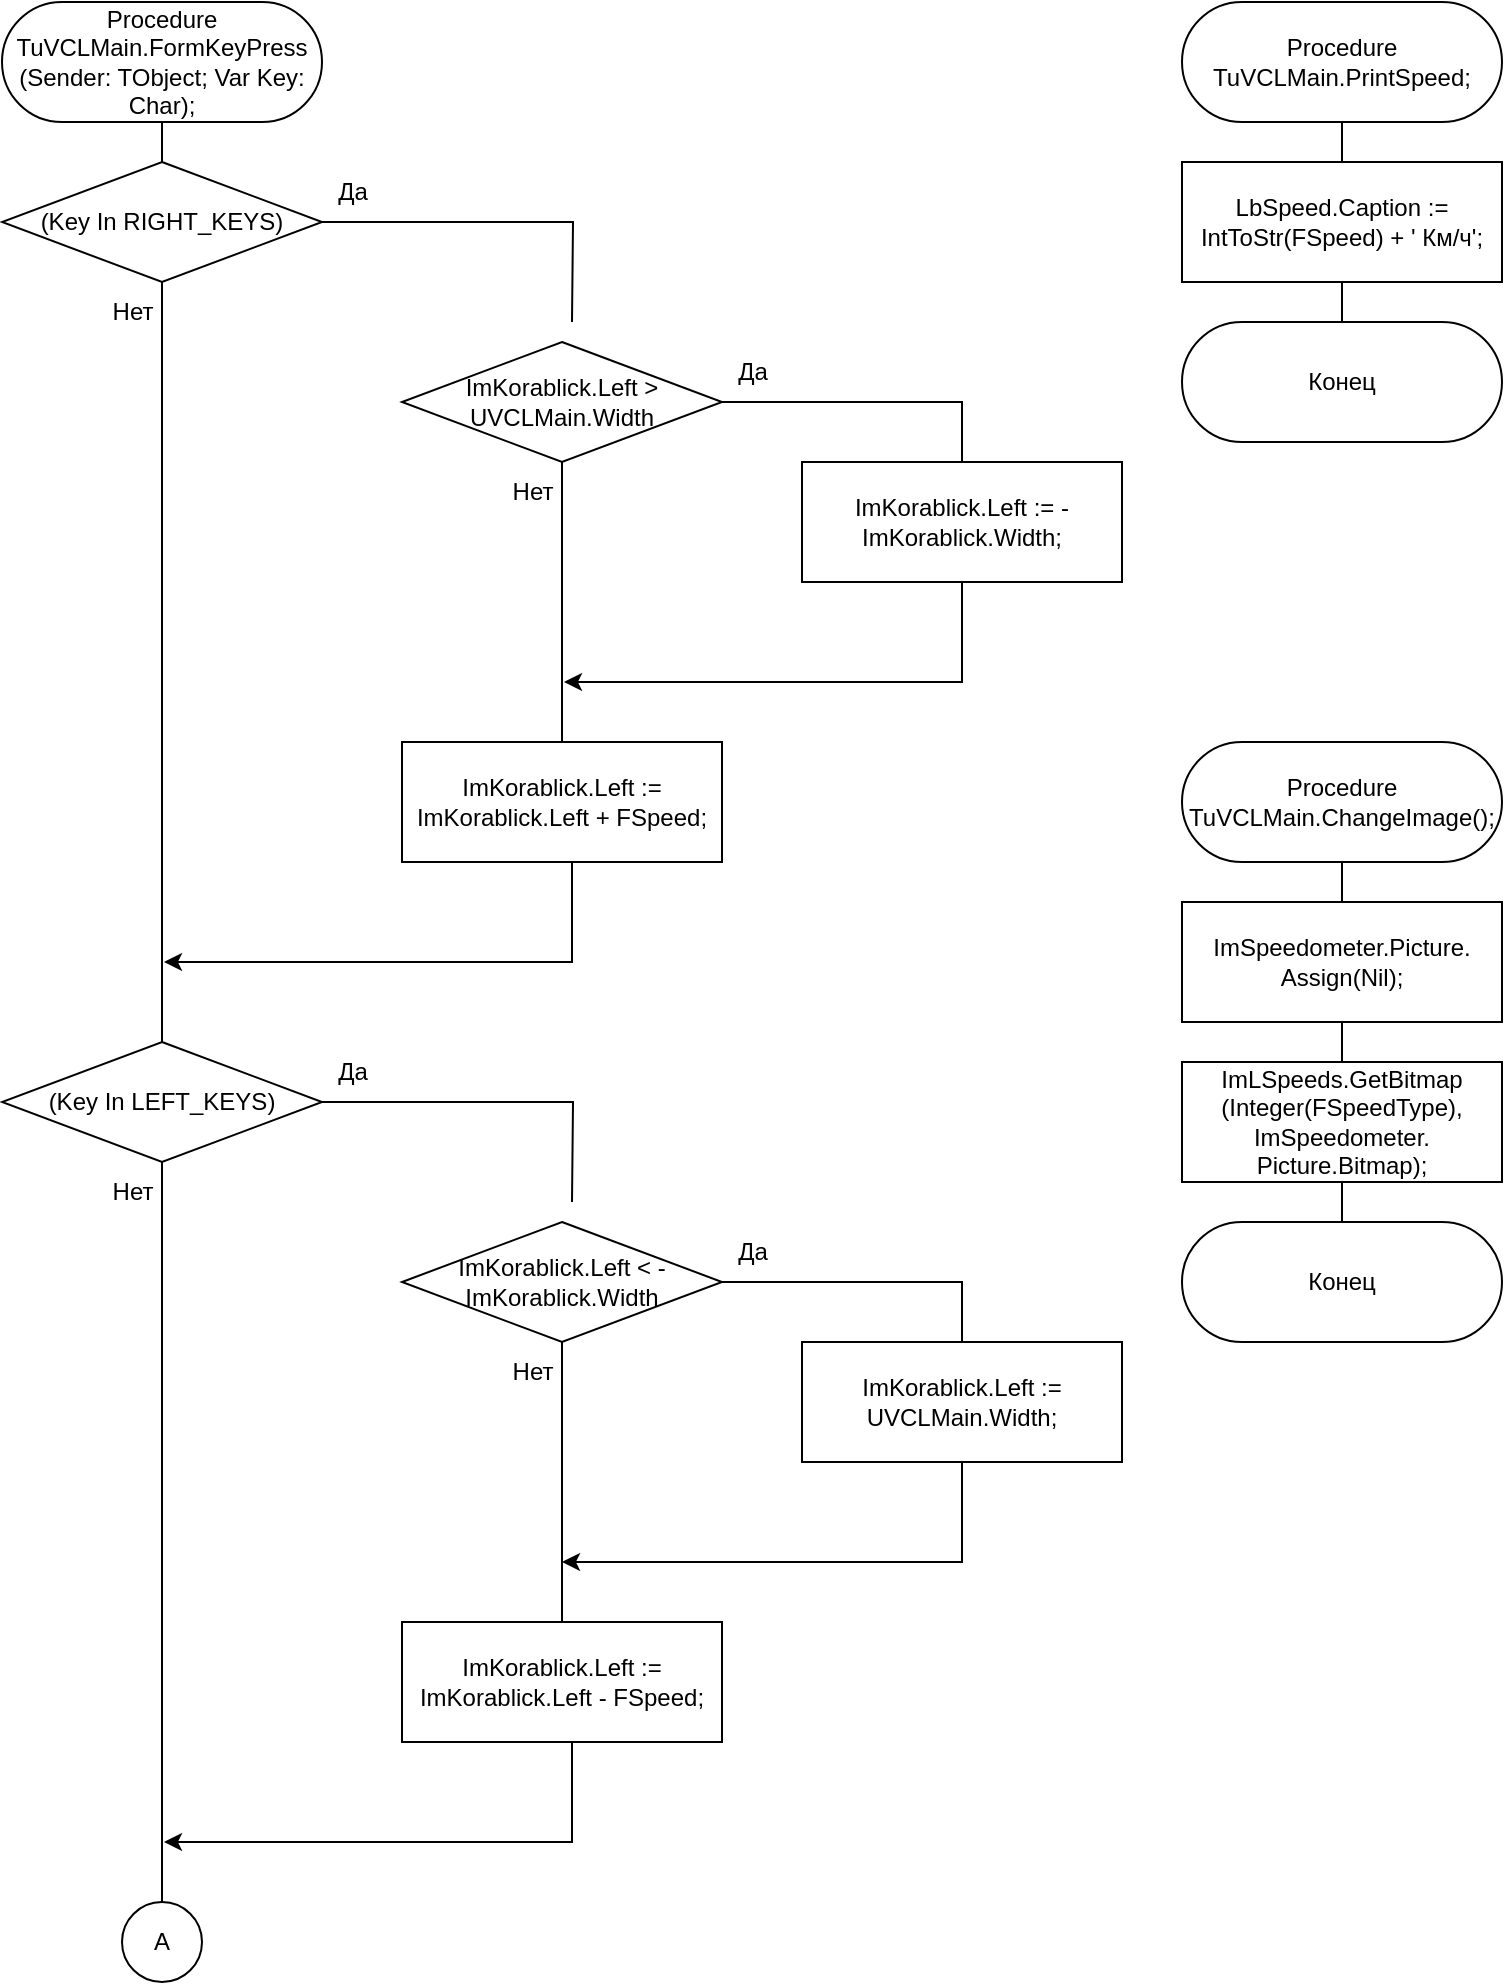 <mxfile version="24.0.7" type="device" pages="2">
  <diagram name="Page-1" id="whvgDVyBcfYiKZ6cNrWw">
    <mxGraphModel dx="2074" dy="1124" grid="1" gridSize="10" guides="1" tooltips="1" connect="1" arrows="1" fold="1" page="1" pageScale="1" pageWidth="827" pageHeight="1169" math="0" shadow="0">
      <root>
        <mxCell id="0" />
        <mxCell id="1" parent="0" />
        <mxCell id="b1GXDq0GK6ANwzT-XIJb-61" style="edgeStyle=orthogonalEdgeStyle;rounded=0;orthogonalLoop=1;jettySize=auto;html=1;entryX=0.5;entryY=0;entryDx=0;entryDy=0;endArrow=none;endFill=0;" parent="1" source="b1GXDq0GK6ANwzT-XIJb-1" target="b1GXDq0GK6ANwzT-XIJb-54" edge="1">
          <mxGeometry relative="1" as="geometry" />
        </mxCell>
        <mxCell id="b1GXDq0GK6ANwzT-XIJb-1" value="Procedure TuVCLMain.FormKeyPress&lt;div&gt;(Sender: TObject; Var Key: Char);&lt;/div&gt;" style="rounded=1;whiteSpace=wrap;html=1;arcSize=50;" parent="1" vertex="1">
          <mxGeometry x="40" y="40" width="160" height="60" as="geometry" />
        </mxCell>
        <mxCell id="b1GXDq0GK6ANwzT-XIJb-2" style="edgeStyle=orthogonalEdgeStyle;rounded=0;orthogonalLoop=1;jettySize=auto;html=1;entryX=0.5;entryY=0;entryDx=0;entryDy=0;endArrow=none;endFill=0;" parent="1" source="b1GXDq0GK6ANwzT-XIJb-3" edge="1">
          <mxGeometry relative="1" as="geometry">
            <mxPoint x="325" y="200" as="targetPoint" />
          </mxGeometry>
        </mxCell>
        <mxCell id="b1GXDq0GK6ANwzT-XIJb-3" value="(Key In RIGHT_KEYS)" style="rhombus;whiteSpace=wrap;html=1;" parent="1" vertex="1">
          <mxGeometry x="40" y="120" width="160" height="60" as="geometry" />
        </mxCell>
        <mxCell id="b1GXDq0GK6ANwzT-XIJb-5" value="" style="endArrow=classic;html=1;rounded=0;exitX=0.5;exitY=1;exitDx=0;exitDy=0;" parent="1" edge="1">
          <mxGeometry width="50" height="50" relative="1" as="geometry">
            <mxPoint x="325" y="470" as="sourcePoint" />
            <mxPoint x="121" y="520" as="targetPoint" />
            <Array as="points">
              <mxPoint x="325" y="520" />
            </Array>
          </mxGeometry>
        </mxCell>
        <mxCell id="b1GXDq0GK6ANwzT-XIJb-6" value="Да" style="text;html=1;align=center;verticalAlign=middle;resizable=0;points=[];autosize=1;strokeColor=none;fillColor=none;" parent="1" vertex="1">
          <mxGeometry x="195" y="120" width="40" height="30" as="geometry" />
        </mxCell>
        <mxCell id="b1GXDq0GK6ANwzT-XIJb-7" value="Нет" style="text;html=1;align=center;verticalAlign=middle;resizable=0;points=[];autosize=1;strokeColor=none;fillColor=none;" parent="1" vertex="1">
          <mxGeometry x="85" y="180" width="40" height="30" as="geometry" />
        </mxCell>
        <mxCell id="b1GXDq0GK6ANwzT-XIJb-8" style="edgeStyle=orthogonalEdgeStyle;rounded=0;orthogonalLoop=1;jettySize=auto;html=1;entryX=0.5;entryY=0;entryDx=0;entryDy=0;endArrow=none;endFill=0;" parent="1" source="b1GXDq0GK6ANwzT-XIJb-9" target="b1GXDq0GK6ANwzT-XIJb-14" edge="1">
          <mxGeometry relative="1" as="geometry">
            <mxPoint x="525" y="290" as="targetPoint" />
          </mxGeometry>
        </mxCell>
        <mxCell id="b1GXDq0GK6ANwzT-XIJb-17" style="edgeStyle=orthogonalEdgeStyle;rounded=0;orthogonalLoop=1;jettySize=auto;html=1;exitX=0.5;exitY=1;exitDx=0;exitDy=0;entryX=0.5;entryY=0;entryDx=0;entryDy=0;endArrow=none;endFill=0;" parent="1" source="b1GXDq0GK6ANwzT-XIJb-9" target="b1GXDq0GK6ANwzT-XIJb-16" edge="1">
          <mxGeometry relative="1" as="geometry" />
        </mxCell>
        <mxCell id="b1GXDq0GK6ANwzT-XIJb-9" value="ImKorablick.Left &amp;gt; UVCLMain.Width" style="rhombus;whiteSpace=wrap;html=1;" parent="1" vertex="1">
          <mxGeometry x="240" y="210" width="160" height="60" as="geometry" />
        </mxCell>
        <mxCell id="b1GXDq0GK6ANwzT-XIJb-11" value="" style="endArrow=classic;html=1;rounded=0;exitX=0.5;exitY=1;exitDx=0;exitDy=0;" parent="1" source="b1GXDq0GK6ANwzT-XIJb-14" edge="1">
          <mxGeometry width="50" height="50" relative="1" as="geometry">
            <mxPoint x="525" y="330" as="sourcePoint" />
            <mxPoint x="321" y="380" as="targetPoint" />
            <Array as="points">
              <mxPoint x="520" y="380" />
            </Array>
          </mxGeometry>
        </mxCell>
        <mxCell id="b1GXDq0GK6ANwzT-XIJb-12" value="Да" style="text;html=1;align=center;verticalAlign=middle;resizable=0;points=[];autosize=1;strokeColor=none;fillColor=none;" parent="1" vertex="1">
          <mxGeometry x="395" y="210" width="40" height="30" as="geometry" />
        </mxCell>
        <mxCell id="b1GXDq0GK6ANwzT-XIJb-13" value="Нет" style="text;html=1;align=center;verticalAlign=middle;resizable=0;points=[];autosize=1;strokeColor=none;fillColor=none;" parent="1" vertex="1">
          <mxGeometry x="285" y="270" width="40" height="30" as="geometry" />
        </mxCell>
        <mxCell id="b1GXDq0GK6ANwzT-XIJb-14" value="ImKorablick.Left := -ImKorablick.Width;" style="rounded=0;whiteSpace=wrap;html=1;" parent="1" vertex="1">
          <mxGeometry x="440" y="270" width="160" height="60" as="geometry" />
        </mxCell>
        <mxCell id="b1GXDq0GK6ANwzT-XIJb-16" value="ImKorablick.Left := ImKorablick.Left + FSpeed;" style="rounded=0;whiteSpace=wrap;html=1;" parent="1" vertex="1">
          <mxGeometry x="240" y="410" width="160" height="60" as="geometry" />
        </mxCell>
        <mxCell id="b1GXDq0GK6ANwzT-XIJb-18" style="edgeStyle=orthogonalEdgeStyle;rounded=0;orthogonalLoop=1;jettySize=auto;html=1;entryX=0.5;entryY=0;entryDx=0;entryDy=0;endArrow=none;endFill=0;" parent="1" source="b1GXDq0GK6ANwzT-XIJb-19" edge="1">
          <mxGeometry relative="1" as="geometry">
            <mxPoint x="325" y="640" as="targetPoint" />
          </mxGeometry>
        </mxCell>
        <mxCell id="b1GXDq0GK6ANwzT-XIJb-19" value="(Key In LEFT_KEYS)" style="rhombus;whiteSpace=wrap;html=1;" parent="1" vertex="1">
          <mxGeometry x="40" y="560" width="160" height="60" as="geometry" />
        </mxCell>
        <mxCell id="b1GXDq0GK6ANwzT-XIJb-20" value="" style="endArrow=classic;html=1;rounded=0;exitX=0.5;exitY=1;exitDx=0;exitDy=0;" parent="1" edge="1">
          <mxGeometry width="50" height="50" relative="1" as="geometry">
            <mxPoint x="325" y="910" as="sourcePoint" />
            <mxPoint x="121" y="960" as="targetPoint" />
            <Array as="points">
              <mxPoint x="325" y="960" />
            </Array>
          </mxGeometry>
        </mxCell>
        <mxCell id="b1GXDq0GK6ANwzT-XIJb-21" value="Да" style="text;html=1;align=center;verticalAlign=middle;resizable=0;points=[];autosize=1;strokeColor=none;fillColor=none;" parent="1" vertex="1">
          <mxGeometry x="195" y="560" width="40" height="30" as="geometry" />
        </mxCell>
        <mxCell id="b1GXDq0GK6ANwzT-XIJb-22" value="Нет" style="text;html=1;align=center;verticalAlign=middle;resizable=0;points=[];autosize=1;strokeColor=none;fillColor=none;" parent="1" vertex="1">
          <mxGeometry x="85" y="620" width="40" height="30" as="geometry" />
        </mxCell>
        <mxCell id="b1GXDq0GK6ANwzT-XIJb-23" style="edgeStyle=orthogonalEdgeStyle;rounded=0;orthogonalLoop=1;jettySize=auto;html=1;entryX=0.5;entryY=0;entryDx=0;entryDy=0;endArrow=none;endFill=0;" parent="1" source="b1GXDq0GK6ANwzT-XIJb-25" target="b1GXDq0GK6ANwzT-XIJb-29" edge="1">
          <mxGeometry relative="1" as="geometry">
            <mxPoint x="525" y="730" as="targetPoint" />
          </mxGeometry>
        </mxCell>
        <mxCell id="b1GXDq0GK6ANwzT-XIJb-24" style="edgeStyle=orthogonalEdgeStyle;rounded=0;orthogonalLoop=1;jettySize=auto;html=1;exitX=0.5;exitY=1;exitDx=0;exitDy=0;entryX=0.5;entryY=0;entryDx=0;entryDy=0;endArrow=none;endFill=0;" parent="1" source="b1GXDq0GK6ANwzT-XIJb-25" target="b1GXDq0GK6ANwzT-XIJb-30" edge="1">
          <mxGeometry relative="1" as="geometry" />
        </mxCell>
        <mxCell id="b1GXDq0GK6ANwzT-XIJb-25" value="ImKorablick.Left &amp;lt; -ImKorablick.Width" style="rhombus;whiteSpace=wrap;html=1;" parent="1" vertex="1">
          <mxGeometry x="240" y="650" width="160" height="60" as="geometry" />
        </mxCell>
        <mxCell id="b1GXDq0GK6ANwzT-XIJb-26" value="" style="endArrow=classic;html=1;rounded=0;exitX=0.5;exitY=1;exitDx=0;exitDy=0;" parent="1" source="b1GXDq0GK6ANwzT-XIJb-29" edge="1">
          <mxGeometry width="50" height="50" relative="1" as="geometry">
            <mxPoint x="525" y="770" as="sourcePoint" />
            <mxPoint x="320" y="820" as="targetPoint" />
            <Array as="points">
              <mxPoint x="520" y="820" />
            </Array>
          </mxGeometry>
        </mxCell>
        <mxCell id="b1GXDq0GK6ANwzT-XIJb-27" value="Да" style="text;html=1;align=center;verticalAlign=middle;resizable=0;points=[];autosize=1;strokeColor=none;fillColor=none;" parent="1" vertex="1">
          <mxGeometry x="395" y="650" width="40" height="30" as="geometry" />
        </mxCell>
        <mxCell id="b1GXDq0GK6ANwzT-XIJb-28" value="Нет" style="text;html=1;align=center;verticalAlign=middle;resizable=0;points=[];autosize=1;strokeColor=none;fillColor=none;" parent="1" vertex="1">
          <mxGeometry x="285" y="710" width="40" height="30" as="geometry" />
        </mxCell>
        <mxCell id="b1GXDq0GK6ANwzT-XIJb-29" value="ImKorablick.Left := UVCLMain.Width;" style="rounded=0;whiteSpace=wrap;html=1;" parent="1" vertex="1">
          <mxGeometry x="440" y="710" width="160" height="60" as="geometry" />
        </mxCell>
        <mxCell id="b1GXDq0GK6ANwzT-XIJb-30" value="ImKorablick.Left := ImKorablick.Left - FSpeed;" style="rounded=0;whiteSpace=wrap;html=1;" parent="1" vertex="1">
          <mxGeometry x="240" y="850" width="160" height="60" as="geometry" />
        </mxCell>
        <mxCell id="b1GXDq0GK6ANwzT-XIJb-54" value="A" style="ellipse;whiteSpace=wrap;html=1;aspect=fixed;" parent="1" vertex="1">
          <mxGeometry x="100" y="990" width="40" height="40" as="geometry" />
        </mxCell>
        <mxCell id="b1GXDq0GK6ANwzT-XIJb-65" style="edgeStyle=orthogonalEdgeStyle;rounded=0;orthogonalLoop=1;jettySize=auto;html=1;exitX=0.5;exitY=1;exitDx=0;exitDy=0;entryX=0.5;entryY=0;entryDx=0;entryDy=0;endArrow=none;endFill=0;" parent="1" source="b1GXDq0GK6ANwzT-XIJb-62" target="b1GXDq0GK6ANwzT-XIJb-64" edge="1">
          <mxGeometry relative="1" as="geometry" />
        </mxCell>
        <mxCell id="b1GXDq0GK6ANwzT-XIJb-62" value="Procedure TuVCLMain.PrintSpeed;" style="rounded=1;whiteSpace=wrap;html=1;arcSize=50;" parent="1" vertex="1">
          <mxGeometry x="630" y="40" width="160" height="60" as="geometry" />
        </mxCell>
        <mxCell id="b1GXDq0GK6ANwzT-XIJb-63" value="LbSpeed.Caption := IntToStr(FSpeed) + &#39; Км/ч&#39;;" style="rounded=0;whiteSpace=wrap;html=1;" parent="1" vertex="1">
          <mxGeometry x="630" y="120" width="160" height="60" as="geometry" />
        </mxCell>
        <mxCell id="b1GXDq0GK6ANwzT-XIJb-64" value="Конец" style="rounded=1;whiteSpace=wrap;html=1;arcSize=50;" parent="1" vertex="1">
          <mxGeometry x="630" y="200" width="160" height="60" as="geometry" />
        </mxCell>
        <mxCell id="b1GXDq0GK6ANwzT-XIJb-67" style="edgeStyle=orthogonalEdgeStyle;rounded=0;orthogonalLoop=1;jettySize=auto;html=1;exitX=0.5;exitY=1;exitDx=0;exitDy=0;entryX=0.5;entryY=0;entryDx=0;entryDy=0;endArrow=none;endFill=0;" parent="1" source="b1GXDq0GK6ANwzT-XIJb-68" target="b1GXDq0GK6ANwzT-XIJb-70" edge="1">
          <mxGeometry relative="1" as="geometry" />
        </mxCell>
        <mxCell id="b1GXDq0GK6ANwzT-XIJb-68" value="Procedure TuVCLMain.ChangeImage();" style="rounded=1;whiteSpace=wrap;html=1;arcSize=50;" parent="1" vertex="1">
          <mxGeometry x="630" y="410" width="160" height="60" as="geometry" />
        </mxCell>
        <mxCell id="b1GXDq0GK6ANwzT-XIJb-69" value="ImSpeedometer.Picture.&lt;div&gt;Assign(Nil);&lt;/div&gt;" style="rounded=0;whiteSpace=wrap;html=1;" parent="1" vertex="1">
          <mxGeometry x="630" y="490" width="160" height="60" as="geometry" />
        </mxCell>
        <mxCell id="b1GXDq0GK6ANwzT-XIJb-70" value="Конец" style="rounded=1;whiteSpace=wrap;html=1;arcSize=50;" parent="1" vertex="1">
          <mxGeometry x="630" y="650" width="160" height="60" as="geometry" />
        </mxCell>
        <mxCell id="b1GXDq0GK6ANwzT-XIJb-71" value="ImLSpeeds.GetBitmap&lt;div&gt;(Integer(FSpeedType), ImSpeedometer.&lt;/div&gt;&lt;div&gt;Picture.Bitmap);&lt;br&gt;&lt;/div&gt;" style="rounded=0;whiteSpace=wrap;html=1;" parent="1" vertex="1">
          <mxGeometry x="630" y="570" width="160" height="60" as="geometry" />
        </mxCell>
      </root>
    </mxGraphModel>
  </diagram>
  <diagram id="_7lYBly9H7rN-q_ESGsE" name="Page-2">
    <mxGraphModel dx="1247" dy="1124" grid="1" gridSize="10" guides="1" tooltips="1" connect="1" arrows="1" fold="1" page="1" pageScale="1" pageWidth="827" pageHeight="1169" math="0" shadow="0">
      <root>
        <mxCell id="0" />
        <mxCell id="1" parent="0" />
        <mxCell id="Z8iygIkLX0eHPkNNi4Ku-1" style="edgeStyle=orthogonalEdgeStyle;rounded=0;orthogonalLoop=1;jettySize=auto;html=1;entryX=0.5;entryY=0;entryDx=0;entryDy=0;endArrow=none;endFill=0;" parent="1" source="Z8iygIkLX0eHPkNNi4Ku-3" edge="1">
          <mxGeometry relative="1" as="geometry">
            <mxPoint x="1336" y="185" as="targetPoint" />
          </mxGeometry>
        </mxCell>
        <mxCell id="Z8iygIkLX0eHPkNNi4Ku-2" style="edgeStyle=orthogonalEdgeStyle;rounded=0;orthogonalLoop=1;jettySize=auto;html=1;exitX=0.5;exitY=1;exitDx=0;exitDy=0;entryX=0.5;entryY=0;entryDx=0;entryDy=0;endArrow=none;endFill=0;" parent="1" source="Z8iygIkLX0eHPkNNi4Ku-3" target="Z8iygIkLX0eHPkNNi4Ku-13" edge="1">
          <mxGeometry relative="1" as="geometry" />
        </mxCell>
        <mxCell id="Z8iygIkLX0eHPkNNi4Ku-3" value="" style="rhombus;whiteSpace=wrap;html=1;" parent="1" vertex="1">
          <mxGeometry x="1050" y="110" width="160" height="60" as="geometry" />
        </mxCell>
        <mxCell id="Z8iygIkLX0eHPkNNi4Ku-4" value="" style="endArrow=classic;html=1;rounded=0;exitX=0.5;exitY=1;exitDx=0;exitDy=0;" parent="1" edge="1">
          <mxGeometry width="50" height="50" relative="1" as="geometry">
            <mxPoint x="1335" y="230" as="sourcePoint" />
            <mxPoint x="1135" y="280" as="targetPoint" />
            <Array as="points">
              <mxPoint x="1335" y="280" />
            </Array>
          </mxGeometry>
        </mxCell>
        <mxCell id="Z8iygIkLX0eHPkNNi4Ku-5" value="Да" style="text;html=1;align=center;verticalAlign=middle;resizable=0;points=[];autosize=1;strokeColor=none;fillColor=none;" parent="1" vertex="1">
          <mxGeometry x="1205" y="110" width="40" height="30" as="geometry" />
        </mxCell>
        <mxCell id="Z8iygIkLX0eHPkNNi4Ku-6" value="Нет" style="text;html=1;align=center;verticalAlign=middle;resizable=0;points=[];autosize=1;strokeColor=none;fillColor=none;" parent="1" vertex="1">
          <mxGeometry x="1095" y="170" width="40" height="30" as="geometry" />
        </mxCell>
        <mxCell id="Z8iygIkLX0eHPkNNi4Ku-7" value="" style="strokeWidth=1;html=1;shape=mxgraph.flowchart.annotation_2;align=left;labelPosition=right;pointerEvents=1;rotation=-180;" parent="1" vertex="1">
          <mxGeometry x="980" y="110" width="40" height="60" as="geometry" />
        </mxCell>
        <mxCell id="Z8iygIkLX0eHPkNNi4Ku-8" style="edgeStyle=orthogonalEdgeStyle;rounded=0;orthogonalLoop=1;jettySize=auto;html=1;entryX=0;entryY=0.5;entryDx=0;entryDy=0;entryPerimeter=0;dashed=1;dashPattern=8 8;endArrow=none;endFill=0;" parent="1" source="Z8iygIkLX0eHPkNNi4Ku-3" target="Z8iygIkLX0eHPkNNi4Ku-7" edge="1">
          <mxGeometry relative="1" as="geometry" />
        </mxCell>
        <mxCell id="Z8iygIkLX0eHPkNNi4Ku-9" value="(Key = &#39;s&#39;) And&amp;nbsp;&lt;div&gt;(FSpeed &amp;lt;&amp;gt; MAX_Speed)&lt;/div&gt;" style="text;html=1;align=center;verticalAlign=middle;whiteSpace=wrap;rounded=0;" parent="1" vertex="1">
          <mxGeometry x="850" y="110" width="150" height="60" as="geometry" />
        </mxCell>
        <mxCell id="Z8iygIkLX0eHPkNNi4Ku-10" value="&lt;div&gt;Inc(FSpeed, CHANGE_COEF);&lt;/div&gt;&lt;div&gt;PrintSpeed();&lt;/div&gt;" style="rounded=0;whiteSpace=wrap;html=1;" parent="1" vertex="1">
          <mxGeometry x="1261" y="185" width="160" height="60" as="geometry" />
        </mxCell>
        <mxCell id="Z8iygIkLX0eHPkNNi4Ku-11" style="edgeStyle=orthogonalEdgeStyle;rounded=0;orthogonalLoop=1;jettySize=auto;html=1;entryX=0.5;entryY=0;entryDx=0;entryDy=0;endArrow=none;endFill=0;" parent="1" source="Z8iygIkLX0eHPkNNi4Ku-13" edge="1">
          <mxGeometry relative="1" as="geometry">
            <mxPoint x="1336" y="405" as="targetPoint" />
          </mxGeometry>
        </mxCell>
        <mxCell id="Z8iygIkLX0eHPkNNi4Ku-12" style="edgeStyle=orthogonalEdgeStyle;rounded=0;orthogonalLoop=1;jettySize=auto;html=1;exitX=0.5;exitY=1;exitDx=0;exitDy=0;entryX=0.5;entryY=0;entryDx=0;entryDy=0;endArrow=none;endFill=0;" parent="1" source="Z8iygIkLX0eHPkNNi4Ku-13" target="Z8iygIkLX0eHPkNNi4Ku-22" edge="1">
          <mxGeometry relative="1" as="geometry" />
        </mxCell>
        <mxCell id="Z8iygIkLX0eHPkNNi4Ku-13" value="" style="rhombus;whiteSpace=wrap;html=1;" parent="1" vertex="1">
          <mxGeometry x="1050" y="330" width="160" height="60" as="geometry" />
        </mxCell>
        <mxCell id="Z8iygIkLX0eHPkNNi4Ku-14" value="" style="endArrow=classic;html=1;rounded=0;exitX=0.5;exitY=1;exitDx=0;exitDy=0;" parent="1" edge="1">
          <mxGeometry width="50" height="50" relative="1" as="geometry">
            <mxPoint x="1335" y="450" as="sourcePoint" />
            <mxPoint x="1135" y="500" as="targetPoint" />
            <Array as="points">
              <mxPoint x="1335" y="500" />
            </Array>
          </mxGeometry>
        </mxCell>
        <mxCell id="Z8iygIkLX0eHPkNNi4Ku-15" value="Да" style="text;html=1;align=center;verticalAlign=middle;resizable=0;points=[];autosize=1;strokeColor=none;fillColor=none;" parent="1" vertex="1">
          <mxGeometry x="1205" y="330" width="40" height="30" as="geometry" />
        </mxCell>
        <mxCell id="Z8iygIkLX0eHPkNNi4Ku-16" value="Нет" style="text;html=1;align=center;verticalAlign=middle;resizable=0;points=[];autosize=1;strokeColor=none;fillColor=none;" parent="1" vertex="1">
          <mxGeometry x="1095" y="390" width="40" height="30" as="geometry" />
        </mxCell>
        <mxCell id="Z8iygIkLX0eHPkNNi4Ku-17" value="" style="strokeWidth=1;html=1;shape=mxgraph.flowchart.annotation_2;align=left;labelPosition=right;pointerEvents=1;rotation=-180;" parent="1" vertex="1">
          <mxGeometry x="980" y="330" width="40" height="60" as="geometry" />
        </mxCell>
        <mxCell id="Z8iygIkLX0eHPkNNi4Ku-18" style="edgeStyle=orthogonalEdgeStyle;rounded=0;orthogonalLoop=1;jettySize=auto;html=1;entryX=0;entryY=0.5;entryDx=0;entryDy=0;entryPerimeter=0;dashed=1;dashPattern=8 8;endArrow=none;endFill=0;" parent="1" source="Z8iygIkLX0eHPkNNi4Ku-13" target="Z8iygIkLX0eHPkNNi4Ku-17" edge="1">
          <mxGeometry relative="1" as="geometry" />
        </mxCell>
        <mxCell id="Z8iygIkLX0eHPkNNi4Ku-19" value="(Key = &#39;b&#39;) And (FSpeed &amp;lt;&amp;gt; MIN_Speed)" style="text;html=1;align=center;verticalAlign=middle;whiteSpace=wrap;rounded=0;" parent="1" vertex="1">
          <mxGeometry x="850" y="330" width="150" height="60" as="geometry" />
        </mxCell>
        <mxCell id="Z8iygIkLX0eHPkNNi4Ku-20" value="&lt;div&gt;Dec(FSpeed, CHANGE_COEF);&lt;/div&gt;&lt;div&gt;PrintSpeed();&lt;/div&gt;" style="rounded=0;whiteSpace=wrap;html=1;" parent="1" vertex="1">
          <mxGeometry x="1261" y="405" width="160" height="60" as="geometry" />
        </mxCell>
        <mxCell id="Z8iygIkLX0eHPkNNi4Ku-21" style="edgeStyle=orthogonalEdgeStyle;rounded=0;orthogonalLoop=1;jettySize=auto;html=1;entryX=0.5;entryY=0;entryDx=0;entryDy=0;endArrow=none;endFill=0;" parent="1" source="Z8iygIkLX0eHPkNNi4Ku-22" target="Z8iygIkLX0eHPkNNi4Ku-23" edge="1">
          <mxGeometry relative="1" as="geometry" />
        </mxCell>
        <mxCell id="Z8iygIkLX0eHPkNNi4Ku-22" value="&lt;div&gt;FSpeedType := TSpeed(FSpeed div COEF);&lt;/div&gt;&lt;div&gt;&amp;nbsp; &amp;nbsp; ChangeImage();&lt;/div&gt;" style="rounded=0;whiteSpace=wrap;html=1;" parent="1" vertex="1">
          <mxGeometry x="1050" y="530" width="160" height="60" as="geometry" />
        </mxCell>
        <mxCell id="Z8iygIkLX0eHPkNNi4Ku-23" value="Конец" style="rounded=1;whiteSpace=wrap;html=1;arcSize=50;" parent="1" vertex="1">
          <mxGeometry x="1050" y="610" width="160" height="60" as="geometry" />
        </mxCell>
        <mxCell id="Z8iygIkLX0eHPkNNi4Ku-24" style="edgeStyle=orthogonalEdgeStyle;rounded=0;orthogonalLoop=1;jettySize=auto;html=1;entryX=0.5;entryY=0;entryDx=0;entryDy=0;endArrow=none;endFill=0;" parent="1" source="Z8iygIkLX0eHPkNNi4Ku-25" target="Z8iygIkLX0eHPkNNi4Ku-3" edge="1">
          <mxGeometry relative="1" as="geometry" />
        </mxCell>
        <mxCell id="Z8iygIkLX0eHPkNNi4Ku-25" value="A" style="ellipse;whiteSpace=wrap;html=1;aspect=fixed;" parent="1" vertex="1">
          <mxGeometry x="1110" y="50" width="40" height="40" as="geometry" />
        </mxCell>
      </root>
    </mxGraphModel>
  </diagram>
</mxfile>

